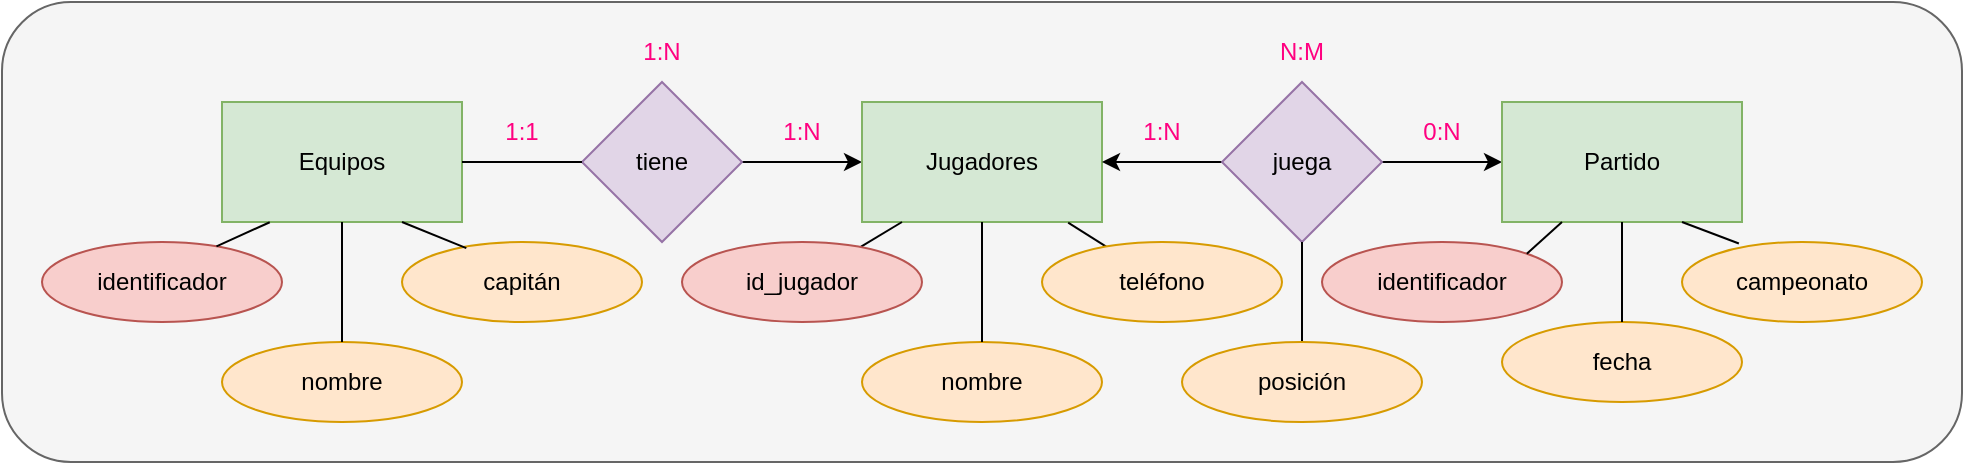 <mxfile version="20.3.6" type="github">
  <diagram id="3CA-EMvKnRCY9wWIvVBK" name="Page-1">
    <mxGraphModel dx="1381" dy="774" grid="1" gridSize="10" guides="1" tooltips="1" connect="1" arrows="1" fold="1" page="1" pageScale="1" pageWidth="850" pageHeight="1100" math="0" shadow="0">
      <root>
        <mxCell id="0" />
        <mxCell id="1" parent="0" />
        <mxCell id="bCr5Xyj7cTLU7bMIuOir-14" value="" style="rounded=1;whiteSpace=wrap;html=1;fillColor=#f5f5f5;strokeColor=#666666;fontColor=#333333;" vertex="1" parent="1">
          <mxGeometry x="40" y="80" width="980" height="230" as="geometry" />
        </mxCell>
        <mxCell id="bCr5Xyj7cTLU7bMIuOir-15" value="Equipos" style="rounded=0;whiteSpace=wrap;html=1;fillColor=#d5e8d4;strokeColor=#82b366;" vertex="1" parent="1">
          <mxGeometry x="150" y="130" width="120" height="60" as="geometry" />
        </mxCell>
        <mxCell id="bCr5Xyj7cTLU7bMIuOir-17" style="edgeStyle=orthogonalEdgeStyle;rounded=0;orthogonalLoop=1;jettySize=auto;html=1;" edge="1" parent="1" source="bCr5Xyj7cTLU7bMIuOir-18" target="bCr5Xyj7cTLU7bMIuOir-19">
          <mxGeometry relative="1" as="geometry" />
        </mxCell>
        <mxCell id="bCr5Xyj7cTLU7bMIuOir-18" value="tiene" style="rhombus;whiteSpace=wrap;html=1;fillColor=#e1d5e7;strokeColor=#9673a6;" vertex="1" parent="1">
          <mxGeometry x="330" y="120" width="80" height="80" as="geometry" />
        </mxCell>
        <mxCell id="bCr5Xyj7cTLU7bMIuOir-19" value="Jugadores" style="rounded=0;whiteSpace=wrap;html=1;fillColor=#d5e8d4;strokeColor=#82b366;" vertex="1" parent="1">
          <mxGeometry x="470" y="130" width="120" height="60" as="geometry" />
        </mxCell>
        <mxCell id="bCr5Xyj7cTLU7bMIuOir-20" style="edgeStyle=orthogonalEdgeStyle;rounded=0;orthogonalLoop=1;jettySize=auto;html=1;fontColor=#FF0080;" edge="1" parent="1" source="bCr5Xyj7cTLU7bMIuOir-22" target="bCr5Xyj7cTLU7bMIuOir-23">
          <mxGeometry relative="1" as="geometry" />
        </mxCell>
        <mxCell id="bCr5Xyj7cTLU7bMIuOir-21" style="edgeStyle=orthogonalEdgeStyle;rounded=0;orthogonalLoop=1;jettySize=auto;html=1;fontColor=#FF0080;" edge="1" parent="1" source="bCr5Xyj7cTLU7bMIuOir-22" target="bCr5Xyj7cTLU7bMIuOir-19">
          <mxGeometry relative="1" as="geometry" />
        </mxCell>
        <mxCell id="bCr5Xyj7cTLU7bMIuOir-22" value="juega" style="rhombus;whiteSpace=wrap;html=1;fillColor=#e1d5e7;strokeColor=#9673a6;" vertex="1" parent="1">
          <mxGeometry x="650" y="120" width="80" height="80" as="geometry" />
        </mxCell>
        <mxCell id="bCr5Xyj7cTLU7bMIuOir-23" value="Partido" style="rounded=0;whiteSpace=wrap;html=1;fillColor=#d5e8d4;strokeColor=#82b366;" vertex="1" parent="1">
          <mxGeometry x="790" y="130" width="120" height="60" as="geometry" />
        </mxCell>
        <mxCell id="bCr5Xyj7cTLU7bMIuOir-24" value="&lt;font color=&quot;#ff0080&quot;&gt;1:1&lt;/font&gt;" style="text;html=1;strokeColor=none;fillColor=none;align=center;verticalAlign=middle;whiteSpace=wrap;rounded=0;" vertex="1" parent="1">
          <mxGeometry x="270" y="130" width="60" height="30" as="geometry" />
        </mxCell>
        <mxCell id="bCr5Xyj7cTLU7bMIuOir-25" value="&lt;font color=&quot;#ff0080&quot;&gt;1:N&lt;/font&gt;" style="text;html=1;strokeColor=none;fillColor=none;align=center;verticalAlign=middle;whiteSpace=wrap;rounded=0;" vertex="1" parent="1">
          <mxGeometry x="410" y="130" width="60" height="30" as="geometry" />
        </mxCell>
        <mxCell id="bCr5Xyj7cTLU7bMIuOir-26" value="1:N" style="text;html=1;strokeColor=none;fillColor=none;align=center;verticalAlign=middle;whiteSpace=wrap;rounded=0;fontColor=#FF0080;" vertex="1" parent="1">
          <mxGeometry x="340" y="90" width="60" height="30" as="geometry" />
        </mxCell>
        <mxCell id="bCr5Xyj7cTLU7bMIuOir-27" value="0:N" style="text;html=1;strokeColor=none;fillColor=none;align=center;verticalAlign=middle;whiteSpace=wrap;rounded=0;fontColor=#FF0080;" vertex="1" parent="1">
          <mxGeometry x="730" y="130" width="60" height="30" as="geometry" />
        </mxCell>
        <mxCell id="bCr5Xyj7cTLU7bMIuOir-28" value="1:N" style="text;html=1;strokeColor=none;fillColor=none;align=center;verticalAlign=middle;whiteSpace=wrap;rounded=0;fontColor=#FF0080;" vertex="1" parent="1">
          <mxGeometry x="590" y="130" width="60" height="30" as="geometry" />
        </mxCell>
        <mxCell id="bCr5Xyj7cTLU7bMIuOir-29" value="N:M" style="text;html=1;strokeColor=none;fillColor=none;align=center;verticalAlign=middle;whiteSpace=wrap;rounded=0;fontColor=#FF0080;" vertex="1" parent="1">
          <mxGeometry x="660" y="90" width="60" height="30" as="geometry" />
        </mxCell>
        <mxCell id="bCr5Xyj7cTLU7bMIuOir-30" value="" style="endArrow=none;html=1;rounded=0;fontColor=#FF0080;" edge="1" parent="1" target="bCr5Xyj7cTLU7bMIuOir-31">
          <mxGeometry width="50" height="50" relative="1" as="geometry">
            <mxPoint x="490" y="190" as="sourcePoint" />
            <mxPoint x="490" y="190" as="targetPoint" />
          </mxGeometry>
        </mxCell>
        <mxCell id="bCr5Xyj7cTLU7bMIuOir-31" value="&lt;font color=&quot;#000000&quot;&gt;id_jugador&lt;/font&gt;" style="ellipse;whiteSpace=wrap;html=1;fillColor=#f8cecc;strokeColor=#b85450;" vertex="1" parent="1">
          <mxGeometry x="380" y="200" width="120" height="40" as="geometry" />
        </mxCell>
        <mxCell id="bCr5Xyj7cTLU7bMIuOir-32" value="nombre" style="ellipse;whiteSpace=wrap;html=1;fillColor=#ffe6cc;strokeColor=#d79b00;" vertex="1" parent="1">
          <mxGeometry x="470" y="250" width="120" height="40" as="geometry" />
        </mxCell>
        <mxCell id="bCr5Xyj7cTLU7bMIuOir-33" value="" style="endArrow=none;html=1;rounded=0;fontColor=#000000;exitX=0.5;exitY=0;exitDx=0;exitDy=0;entryX=0.5;entryY=1;entryDx=0;entryDy=0;" edge="1" parent="1" source="bCr5Xyj7cTLU7bMIuOir-32" target="bCr5Xyj7cTLU7bMIuOir-19">
          <mxGeometry width="50" height="50" relative="1" as="geometry">
            <mxPoint x="484" y="240" as="sourcePoint" />
            <mxPoint x="534" y="190" as="targetPoint" />
          </mxGeometry>
        </mxCell>
        <mxCell id="bCr5Xyj7cTLU7bMIuOir-34" value="" style="endArrow=none;html=1;rounded=0;fontColor=#000000;entryX=0.859;entryY=1.006;entryDx=0;entryDy=0;entryPerimeter=0;" edge="1" parent="1" source="bCr5Xyj7cTLU7bMIuOir-35" target="bCr5Xyj7cTLU7bMIuOir-19">
          <mxGeometry width="50" height="50" relative="1" as="geometry">
            <mxPoint x="630" y="170" as="sourcePoint" />
            <mxPoint x="680" y="220" as="targetPoint" />
          </mxGeometry>
        </mxCell>
        <mxCell id="bCr5Xyj7cTLU7bMIuOir-35" value="teléfono" style="ellipse;whiteSpace=wrap;html=1;fillColor=#ffe6cc;strokeColor=#d79b00;" vertex="1" parent="1">
          <mxGeometry x="560" y="200" width="120" height="40" as="geometry" />
        </mxCell>
        <mxCell id="bCr5Xyj7cTLU7bMIuOir-36" value="identificador" style="ellipse;whiteSpace=wrap;html=1;fillColor=#f8cecc;strokeColor=#b85450;" vertex="1" parent="1">
          <mxGeometry x="700" y="200" width="120" height="40" as="geometry" />
        </mxCell>
        <mxCell id="bCr5Xyj7cTLU7bMIuOir-37" value="fecha" style="ellipse;whiteSpace=wrap;html=1;fillColor=#ffe6cc;strokeColor=#d79b00;" vertex="1" parent="1">
          <mxGeometry x="790" y="240" width="120" height="40" as="geometry" />
        </mxCell>
        <mxCell id="bCr5Xyj7cTLU7bMIuOir-38" value="campeonato" style="ellipse;whiteSpace=wrap;html=1;fillColor=#ffe6cc;strokeColor=#d79b00;" vertex="1" parent="1">
          <mxGeometry x="880" y="200" width="120" height="40" as="geometry" />
        </mxCell>
        <mxCell id="bCr5Xyj7cTLU7bMIuOir-39" value="" style="endArrow=none;html=1;rounded=0;fontColor=#000000;entryX=1;entryY=0;entryDx=0;entryDy=0;exitX=0.25;exitY=1;exitDx=0;exitDy=0;" edge="1" parent="1" source="bCr5Xyj7cTLU7bMIuOir-23" target="bCr5Xyj7cTLU7bMIuOir-36">
          <mxGeometry width="50" height="50" relative="1" as="geometry">
            <mxPoint x="770" y="270" as="sourcePoint" />
            <mxPoint x="820" y="220" as="targetPoint" />
          </mxGeometry>
        </mxCell>
        <mxCell id="bCr5Xyj7cTLU7bMIuOir-40" value="" style="endArrow=none;html=1;rounded=0;fontColor=#000000;entryX=0.5;entryY=0;entryDx=0;entryDy=0;exitX=0.5;exitY=1;exitDx=0;exitDy=0;" edge="1" parent="1" source="bCr5Xyj7cTLU7bMIuOir-23" target="bCr5Xyj7cTLU7bMIuOir-37">
          <mxGeometry width="50" height="50" relative="1" as="geometry">
            <mxPoint x="720" y="310" as="sourcePoint" />
            <mxPoint x="770" y="260" as="targetPoint" />
          </mxGeometry>
        </mxCell>
        <mxCell id="bCr5Xyj7cTLU7bMIuOir-41" value="" style="endArrow=none;html=1;rounded=0;fontColor=#000000;entryX=0.237;entryY=0.018;entryDx=0;entryDy=0;entryPerimeter=0;exitX=0.75;exitY=1;exitDx=0;exitDy=0;" edge="1" parent="1" source="bCr5Xyj7cTLU7bMIuOir-23" target="bCr5Xyj7cTLU7bMIuOir-38">
          <mxGeometry width="50" height="50" relative="1" as="geometry">
            <mxPoint x="800" y="350" as="sourcePoint" />
            <mxPoint x="850" y="300" as="targetPoint" />
          </mxGeometry>
        </mxCell>
        <mxCell id="bCr5Xyj7cTLU7bMIuOir-47" value="" style="endArrow=none;html=1;rounded=0;exitX=1;exitY=0.5;exitDx=0;exitDy=0;entryX=0;entryY=0.5;entryDx=0;entryDy=0;" edge="1" parent="1" source="bCr5Xyj7cTLU7bMIuOir-15" target="bCr5Xyj7cTLU7bMIuOir-18">
          <mxGeometry width="50" height="50" relative="1" as="geometry">
            <mxPoint x="300" y="150" as="sourcePoint" />
            <mxPoint x="350" y="100" as="targetPoint" />
          </mxGeometry>
        </mxCell>
        <mxCell id="bCr5Xyj7cTLU7bMIuOir-48" value="&lt;font color=&quot;#000000&quot;&gt;identificador&lt;/font&gt;" style="ellipse;whiteSpace=wrap;html=1;fillColor=#f8cecc;strokeColor=#b85450;" vertex="1" parent="1">
          <mxGeometry x="60" y="200" width="120" height="40" as="geometry" />
        </mxCell>
        <mxCell id="bCr5Xyj7cTLU7bMIuOir-49" value="nombre" style="ellipse;whiteSpace=wrap;html=1;fillColor=#ffe6cc;strokeColor=#d79b00;" vertex="1" parent="1">
          <mxGeometry x="150" y="250" width="120" height="40" as="geometry" />
        </mxCell>
        <mxCell id="bCr5Xyj7cTLU7bMIuOir-50" value="capitán" style="ellipse;whiteSpace=wrap;html=1;fillColor=#ffe6cc;strokeColor=#d79b00;" vertex="1" parent="1">
          <mxGeometry x="240" y="200" width="120" height="40" as="geometry" />
        </mxCell>
        <mxCell id="bCr5Xyj7cTLU7bMIuOir-51" value="" style="endArrow=none;html=1;rounded=0;entryX=0.727;entryY=0.054;entryDx=0;entryDy=0;exitX=0.199;exitY=1.002;exitDx=0;exitDy=0;exitPerimeter=0;entryPerimeter=0;" edge="1" parent="1" source="bCr5Xyj7cTLU7bMIuOir-15" target="bCr5Xyj7cTLU7bMIuOir-48">
          <mxGeometry width="50" height="50" relative="1" as="geometry">
            <mxPoint x="150" y="170" as="sourcePoint" />
            <mxPoint x="200" y="120" as="targetPoint" />
          </mxGeometry>
        </mxCell>
        <mxCell id="bCr5Xyj7cTLU7bMIuOir-53" value="" style="endArrow=none;html=1;rounded=0;" edge="1" parent="1" source="bCr5Xyj7cTLU7bMIuOir-49">
          <mxGeometry width="50" height="50" relative="1" as="geometry">
            <mxPoint x="170" y="240" as="sourcePoint" />
            <mxPoint x="210" y="190" as="targetPoint" />
          </mxGeometry>
        </mxCell>
        <mxCell id="bCr5Xyj7cTLU7bMIuOir-54" value="" style="endArrow=none;html=1;rounded=0;entryX=0.268;entryY=0.076;entryDx=0;entryDy=0;entryPerimeter=0;exitX=0.75;exitY=1;exitDx=0;exitDy=0;" edge="1" parent="1" source="bCr5Xyj7cTLU7bMIuOir-15" target="bCr5Xyj7cTLU7bMIuOir-50">
          <mxGeometry width="50" height="50" relative="1" as="geometry">
            <mxPoint x="320" y="260" as="sourcePoint" />
            <mxPoint x="370" y="210" as="targetPoint" />
          </mxGeometry>
        </mxCell>
        <mxCell id="bCr5Xyj7cTLU7bMIuOir-55" value="" style="endArrow=none;html=1;rounded=0;entryX=0.5;entryY=1;entryDx=0;entryDy=0;exitX=0.5;exitY=0;exitDx=0;exitDy=0;" edge="1" parent="1" source="bCr5Xyj7cTLU7bMIuOir-56" target="bCr5Xyj7cTLU7bMIuOir-22">
          <mxGeometry width="50" height="50" relative="1" as="geometry">
            <mxPoint x="690" y="240" as="sourcePoint" />
            <mxPoint x="670" y="210" as="targetPoint" />
          </mxGeometry>
        </mxCell>
        <mxCell id="bCr5Xyj7cTLU7bMIuOir-56" value="posición" style="ellipse;whiteSpace=wrap;html=1;fillColor=#ffe6cc;strokeColor=#d79b00;" vertex="1" parent="1">
          <mxGeometry x="630" y="250" width="120" height="40" as="geometry" />
        </mxCell>
      </root>
    </mxGraphModel>
  </diagram>
</mxfile>
